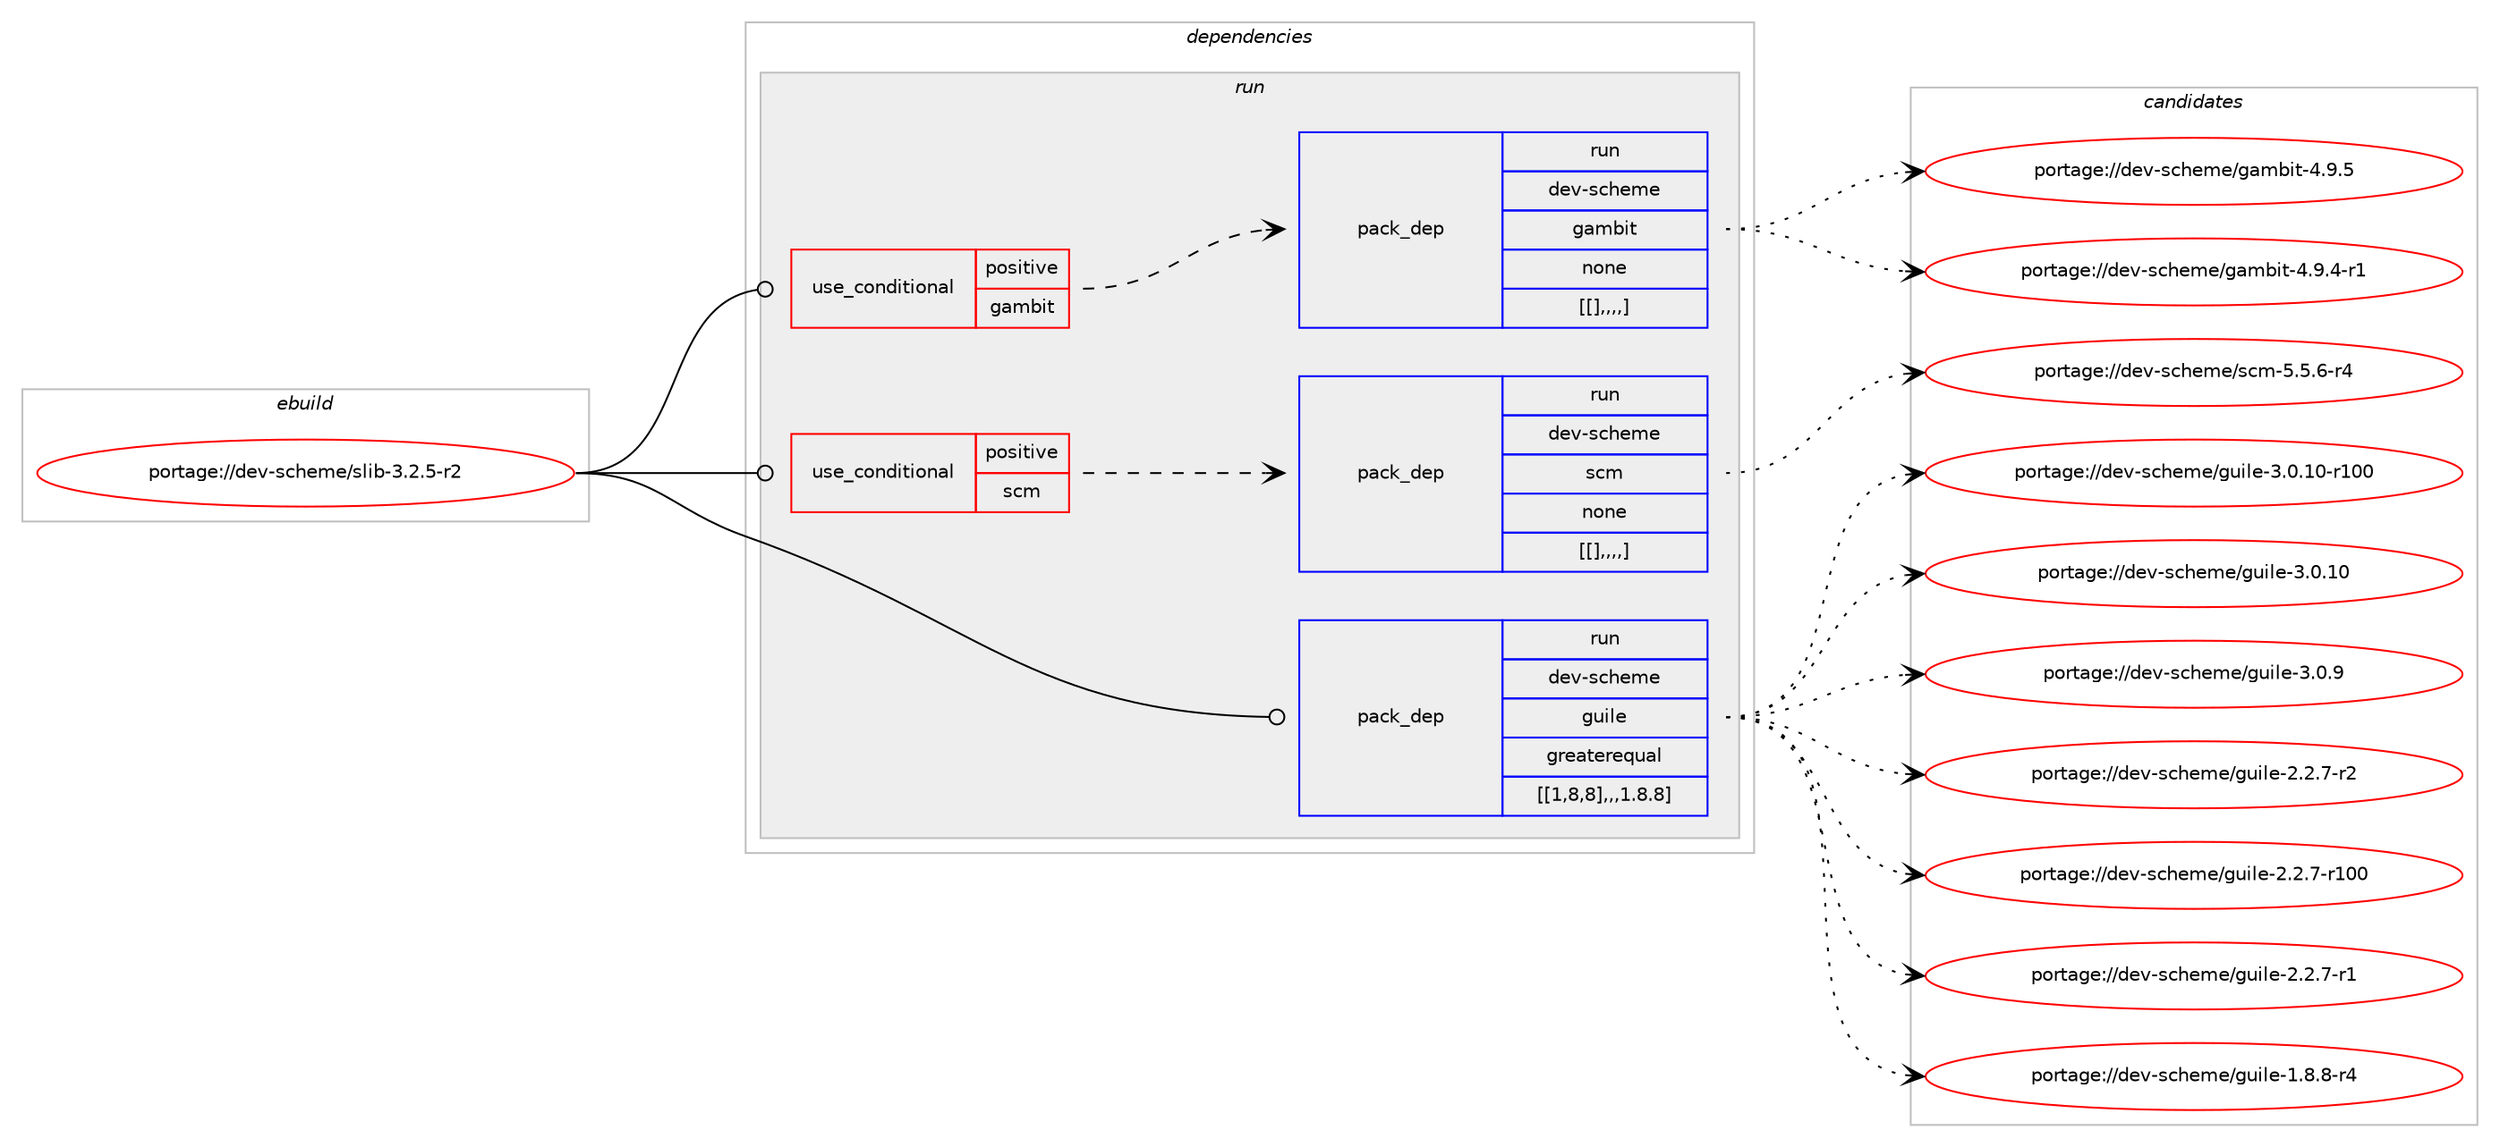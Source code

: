 digraph prolog {

# *************
# Graph options
# *************

newrank=true;
concentrate=true;
compound=true;
graph [rankdir=LR,fontname=Helvetica,fontsize=10,ranksep=1.5];#, ranksep=2.5, nodesep=0.2];
edge  [arrowhead=vee];
node  [fontname=Helvetica,fontsize=10];

# **********
# The ebuild
# **********

subgraph cluster_leftcol {
color=gray;
label=<<i>ebuild</i>>;
id [label="portage://dev-scheme/slib-3.2.5-r2", color=red, width=4, href="../dev-scheme/slib-3.2.5-r2.svg"];
}

# ****************
# The dependencies
# ****************

subgraph cluster_midcol {
color=gray;
label=<<i>dependencies</i>>;
subgraph cluster_compile {
fillcolor="#eeeeee";
style=filled;
label=<<i>compile</i>>;
}
subgraph cluster_compileandrun {
fillcolor="#eeeeee";
style=filled;
label=<<i>compile and run</i>>;
}
subgraph cluster_run {
fillcolor="#eeeeee";
style=filled;
label=<<i>run</i>>;
subgraph cond60771 {
dependency212434 [label=<<TABLE BORDER="0" CELLBORDER="1" CELLSPACING="0" CELLPADDING="4"><TR><TD ROWSPAN="3" CELLPADDING="10">use_conditional</TD></TR><TR><TD>positive</TD></TR><TR><TD>gambit</TD></TR></TABLE>>, shape=none, color=red];
subgraph pack150278 {
dependency212435 [label=<<TABLE BORDER="0" CELLBORDER="1" CELLSPACING="0" CELLPADDING="4" WIDTH="220"><TR><TD ROWSPAN="6" CELLPADDING="30">pack_dep</TD></TR><TR><TD WIDTH="110">run</TD></TR><TR><TD>dev-scheme</TD></TR><TR><TD>gambit</TD></TR><TR><TD>none</TD></TR><TR><TD>[[],,,,]</TD></TR></TABLE>>, shape=none, color=blue];
}
dependency212434:e -> dependency212435:w [weight=20,style="dashed",arrowhead="vee"];
}
id:e -> dependency212434:w [weight=20,style="solid",arrowhead="odot"];
subgraph cond60772 {
dependency212436 [label=<<TABLE BORDER="0" CELLBORDER="1" CELLSPACING="0" CELLPADDING="4"><TR><TD ROWSPAN="3" CELLPADDING="10">use_conditional</TD></TR><TR><TD>positive</TD></TR><TR><TD>scm</TD></TR></TABLE>>, shape=none, color=red];
subgraph pack150279 {
dependency212437 [label=<<TABLE BORDER="0" CELLBORDER="1" CELLSPACING="0" CELLPADDING="4" WIDTH="220"><TR><TD ROWSPAN="6" CELLPADDING="30">pack_dep</TD></TR><TR><TD WIDTH="110">run</TD></TR><TR><TD>dev-scheme</TD></TR><TR><TD>scm</TD></TR><TR><TD>none</TD></TR><TR><TD>[[],,,,]</TD></TR></TABLE>>, shape=none, color=blue];
}
dependency212436:e -> dependency212437:w [weight=20,style="dashed",arrowhead="vee"];
}
id:e -> dependency212436:w [weight=20,style="solid",arrowhead="odot"];
subgraph pack150280 {
dependency212438 [label=<<TABLE BORDER="0" CELLBORDER="1" CELLSPACING="0" CELLPADDING="4" WIDTH="220"><TR><TD ROWSPAN="6" CELLPADDING="30">pack_dep</TD></TR><TR><TD WIDTH="110">run</TD></TR><TR><TD>dev-scheme</TD></TR><TR><TD>guile</TD></TR><TR><TD>greaterequal</TD></TR><TR><TD>[[1,8,8],,,1.8.8]</TD></TR></TABLE>>, shape=none, color=blue];
}
id:e -> dependency212438:w [weight=20,style="solid",arrowhead="odot"];
}
}

# **************
# The candidates
# **************

subgraph cluster_choices {
rank=same;
color=gray;
label=<<i>candidates</i>>;

subgraph choice150278 {
color=black;
nodesep=1;
choice1001011184511599104101109101471039710998105116455246574653 [label="portage://dev-scheme/gambit-4.9.5", color=red, width=4,href="../dev-scheme/gambit-4.9.5.svg"];
choice10010111845115991041011091014710397109981051164552465746524511449 [label="portage://dev-scheme/gambit-4.9.4-r1", color=red, width=4,href="../dev-scheme/gambit-4.9.4-r1.svg"];
dependency212435:e -> choice1001011184511599104101109101471039710998105116455246574653:w [style=dotted,weight="100"];
dependency212435:e -> choice10010111845115991041011091014710397109981051164552465746524511449:w [style=dotted,weight="100"];
}
subgraph choice150279 {
color=black;
nodesep=1;
choice100101118451159910410110910147115991094553465346544511452 [label="portage://dev-scheme/scm-5.5.6-r4", color=red, width=4,href="../dev-scheme/scm-5.5.6-r4.svg"];
dependency212437:e -> choice100101118451159910410110910147115991094553465346544511452:w [style=dotted,weight="100"];
}
subgraph choice150280 {
color=black;
nodesep=1;
choice1001011184511599104101109101471031171051081014551464846494845114494848 [label="portage://dev-scheme/guile-3.0.10-r100", color=red, width=4,href="../dev-scheme/guile-3.0.10-r100.svg"];
choice10010111845115991041011091014710311710510810145514648464948 [label="portage://dev-scheme/guile-3.0.10", color=red, width=4,href="../dev-scheme/guile-3.0.10.svg"];
choice100101118451159910410110910147103117105108101455146484657 [label="portage://dev-scheme/guile-3.0.9", color=red, width=4,href="../dev-scheme/guile-3.0.9.svg"];
choice1001011184511599104101109101471031171051081014550465046554511450 [label="portage://dev-scheme/guile-2.2.7-r2", color=red, width=4,href="../dev-scheme/guile-2.2.7-r2.svg"];
choice10010111845115991041011091014710311710510810145504650465545114494848 [label="portage://dev-scheme/guile-2.2.7-r100", color=red, width=4,href="../dev-scheme/guile-2.2.7-r100.svg"];
choice1001011184511599104101109101471031171051081014550465046554511449 [label="portage://dev-scheme/guile-2.2.7-r1", color=red, width=4,href="../dev-scheme/guile-2.2.7-r1.svg"];
choice1001011184511599104101109101471031171051081014549465646564511452 [label="portage://dev-scheme/guile-1.8.8-r4", color=red, width=4,href="../dev-scheme/guile-1.8.8-r4.svg"];
dependency212438:e -> choice1001011184511599104101109101471031171051081014551464846494845114494848:w [style=dotted,weight="100"];
dependency212438:e -> choice10010111845115991041011091014710311710510810145514648464948:w [style=dotted,weight="100"];
dependency212438:e -> choice100101118451159910410110910147103117105108101455146484657:w [style=dotted,weight="100"];
dependency212438:e -> choice1001011184511599104101109101471031171051081014550465046554511450:w [style=dotted,weight="100"];
dependency212438:e -> choice10010111845115991041011091014710311710510810145504650465545114494848:w [style=dotted,weight="100"];
dependency212438:e -> choice1001011184511599104101109101471031171051081014550465046554511449:w [style=dotted,weight="100"];
dependency212438:e -> choice1001011184511599104101109101471031171051081014549465646564511452:w [style=dotted,weight="100"];
}
}

}
